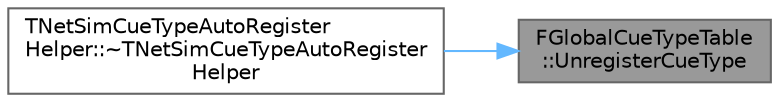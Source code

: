digraph "FGlobalCueTypeTable::UnregisterCueType"
{
 // INTERACTIVE_SVG=YES
 // LATEX_PDF_SIZE
  bgcolor="transparent";
  edge [fontname=Helvetica,fontsize=10,labelfontname=Helvetica,labelfontsize=10];
  node [fontname=Helvetica,fontsize=10,shape=box,height=0.2,width=0.4];
  rankdir="RL";
  Node1 [id="Node000001",label="FGlobalCueTypeTable\l::UnregisterCueType",height=0.2,width=0.4,color="gray40", fillcolor="grey60", style="filled", fontcolor="black",tooltip=" "];
  Node1 -> Node2 [id="edge1_Node000001_Node000002",dir="back",color="steelblue1",style="solid",tooltip=" "];
  Node2 [id="Node000002",label="TNetSimCueTypeAutoRegister\lHelper::~TNetSimCueTypeAutoRegister\lHelper",height=0.2,width=0.4,color="grey40", fillcolor="white", style="filled",URL="$d2/d40/structTNetSimCueTypeAutoRegisterHelper.html#a1736097d47eca4aa570b10bc31bd08e2",tooltip=" "];
}
